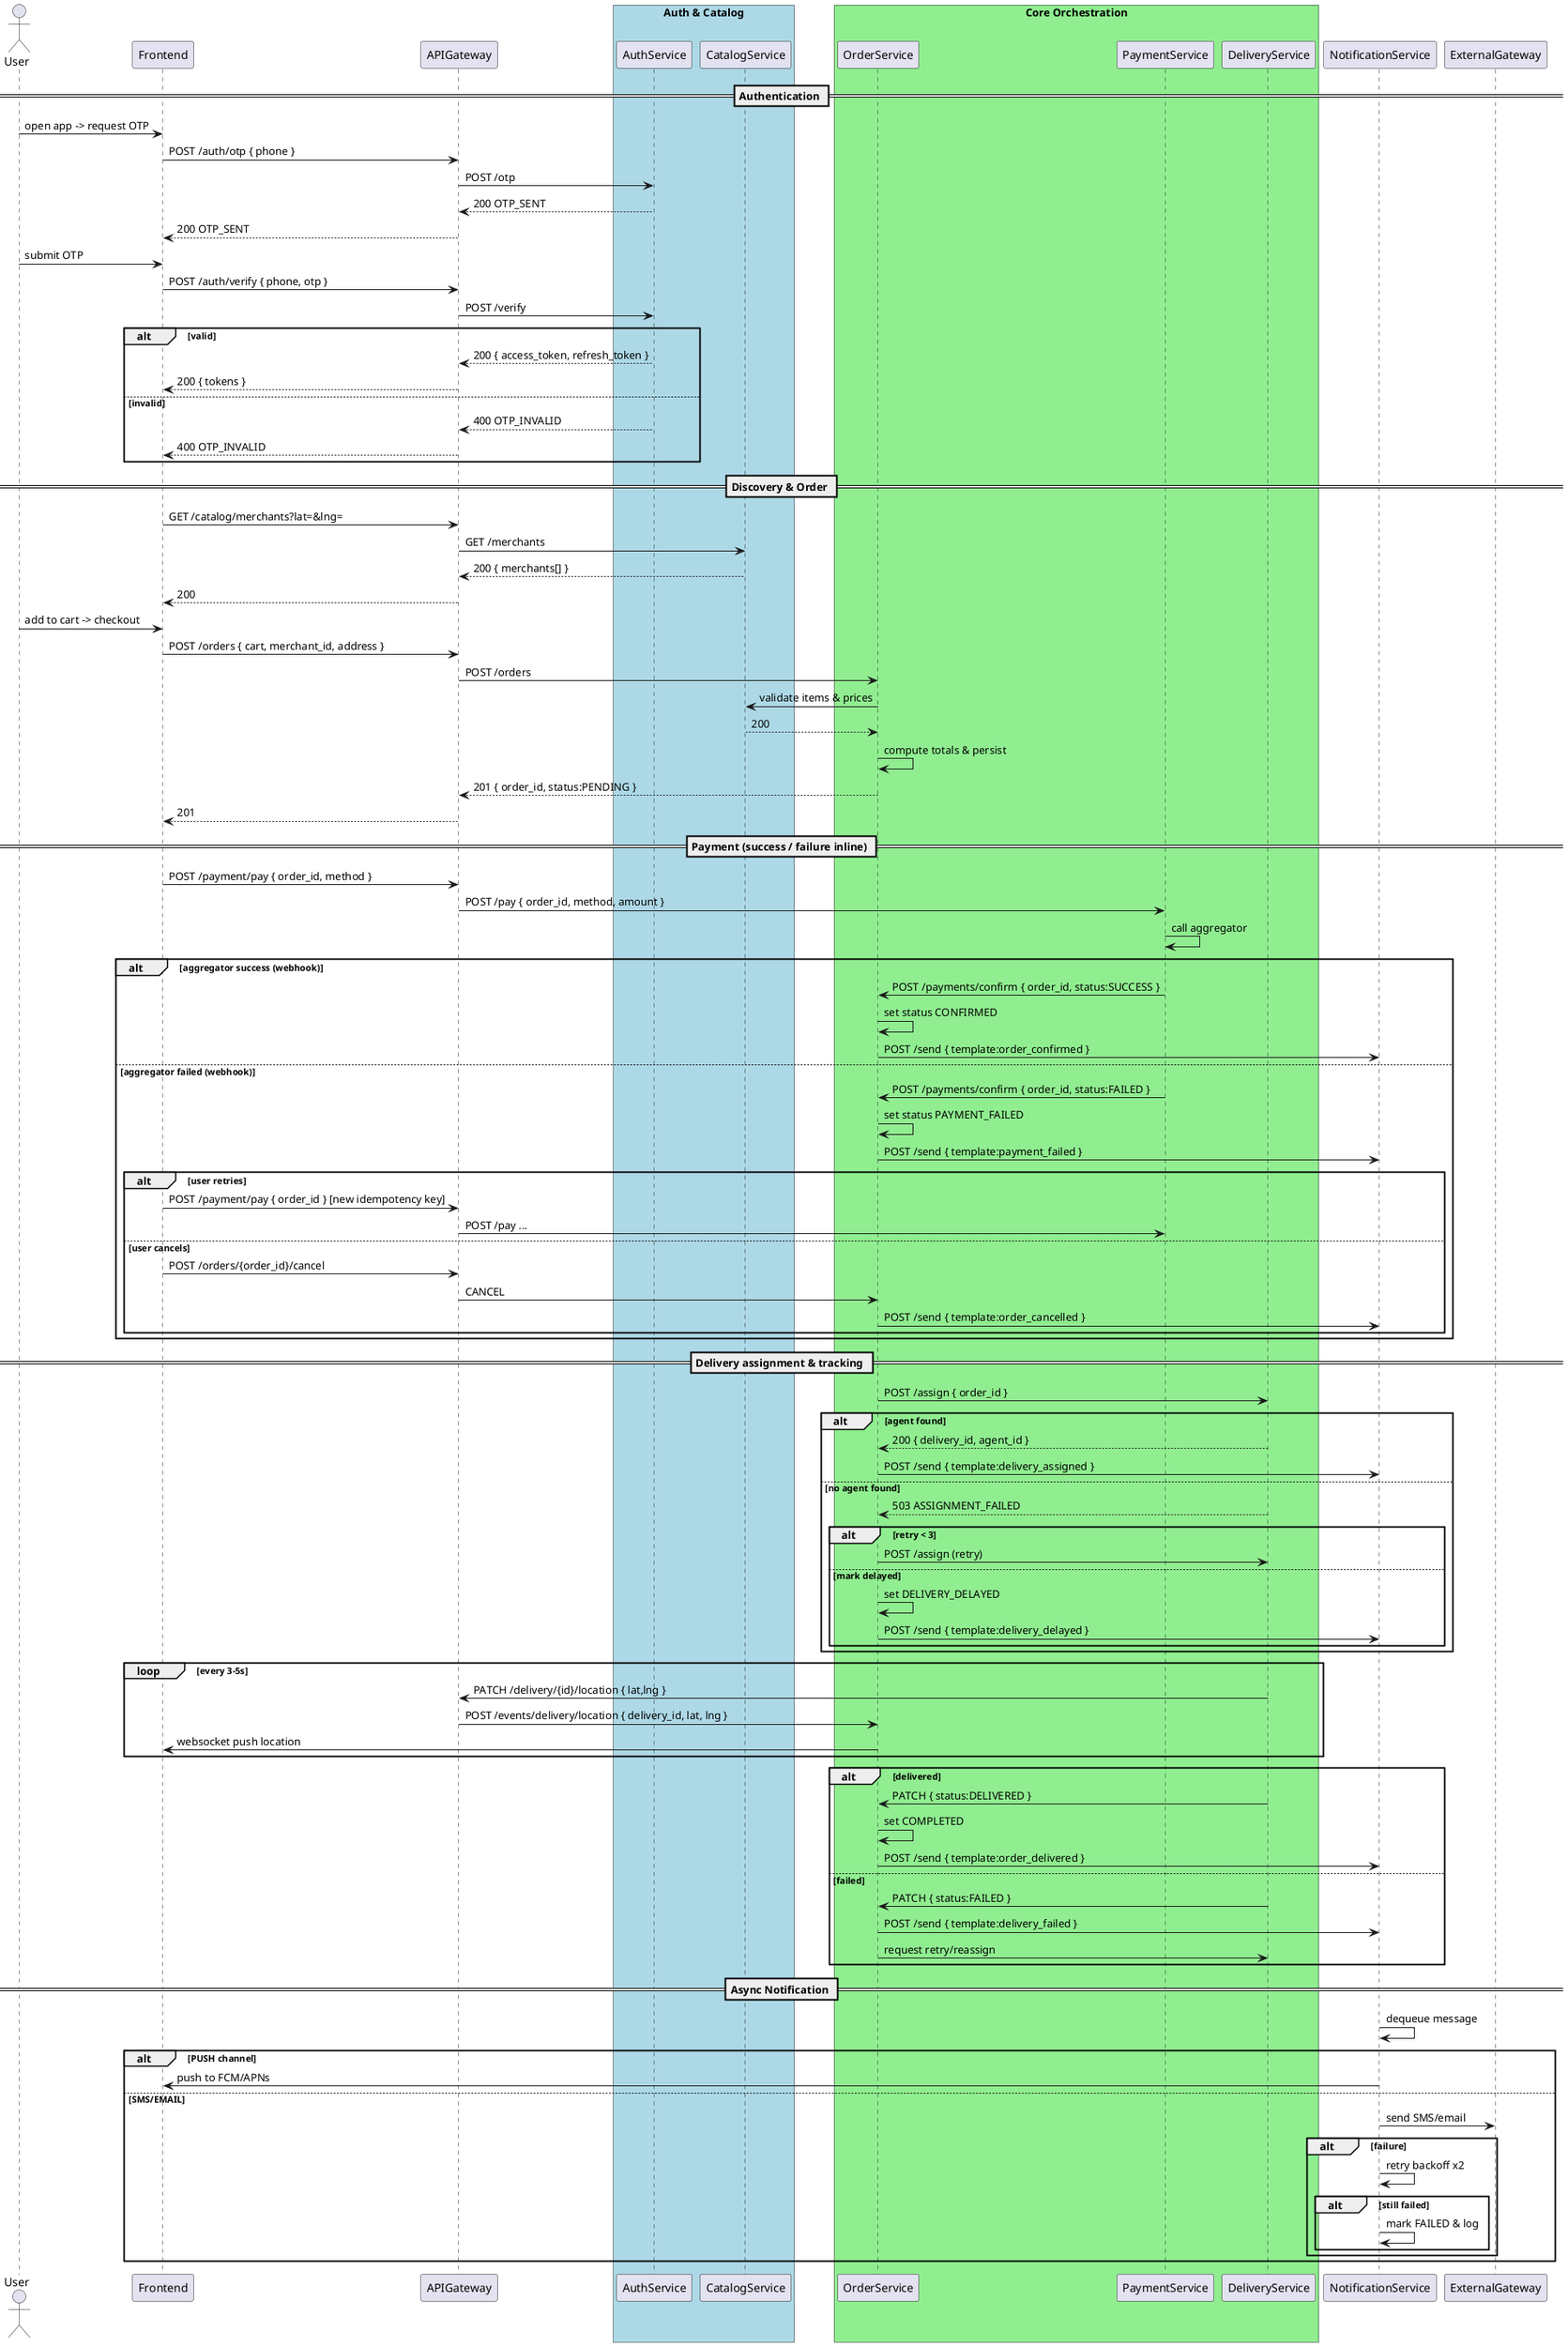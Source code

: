 @startuml
' Corrected version (no syntax error)

actor User
participant Frontend
participant APIGateway

box "Auth & Catalog" #LightBlue
  participant AuthService
  participant CatalogService
end box

box "Core Orchestration" #LightGreen
  participant OrderService
  participant PaymentService
  participant DeliveryService
end box

participant NotificationService

== Authentication ==
User -> Frontend : open app -> request OTP
Frontend -> APIGateway : POST /auth/otp { phone }
APIGateway -> AuthService : POST /otp
AuthService --> APIGateway : 200 OTP_SENT
APIGateway --> Frontend : 200 OTP_SENT

User -> Frontend : submit OTP
Frontend -> APIGateway : POST /auth/verify { phone, otp }
APIGateway -> AuthService : POST /verify
alt valid
  AuthService --> APIGateway : 200 { access_token, refresh_token }
  APIGateway --> Frontend : 200 { tokens }
else invalid
  AuthService --> APIGateway : 400 OTP_INVALID
  APIGateway --> Frontend : 400 OTP_INVALID
end

== Discovery & Order ==
Frontend -> APIGateway : GET /catalog/merchants?lat=&lng=
APIGateway -> CatalogService : GET /merchants
CatalogService --> APIGateway : 200 { merchants[] }
APIGateway --> Frontend : 200

User -> Frontend : add to cart -> checkout
Frontend -> APIGateway : POST /orders { cart, merchant_id, address }
APIGateway -> OrderService : POST /orders
OrderService -> CatalogService : validate items & prices
CatalogService --> OrderService : 200
OrderService -> OrderService : compute totals & persist
OrderService --> APIGateway : 201 { order_id, status:PENDING }
APIGateway --> Frontend : 201

== Payment (success / failure inline) ==
Frontend -> APIGateway : POST /payment/pay { order_id, method }
APIGateway -> PaymentService : POST /pay { order_id, method, amount }
PaymentService -> PaymentService : call aggregator
alt aggregator success (webhook)
  PaymentService -> OrderService : POST /payments/confirm { order_id, status:SUCCESS }
  OrderService -> OrderService : set status CONFIRMED
  OrderService -> NotificationService : POST /send { template:order_confirmed }
else aggregator failed (webhook)
  PaymentService -> OrderService : POST /payments/confirm { order_id, status:FAILED }
  OrderService -> OrderService : set status PAYMENT_FAILED
  OrderService -> NotificationService : POST /send { template:payment_failed }
  alt user retries
    Frontend -> APIGateway : POST /payment/pay { order_id } [new idempotency key]
    APIGateway -> PaymentService : POST /pay ...
  else user cancels
    Frontend -> APIGateway : POST /orders/{order_id}/cancel
    APIGateway -> OrderService : CANCEL
    OrderService -> NotificationService : POST /send { template:order_cancelled }
  end
end

== Delivery assignment & tracking ==
OrderService -> DeliveryService : POST /assign { order_id }
alt agent found
  DeliveryService --> OrderService : 200 { delivery_id, agent_id }
  OrderService -> NotificationService : POST /send { template:delivery_assigned }
else no agent found
  DeliveryService --> OrderService : 503 ASSIGNMENT_FAILED
  alt retry < 3
    OrderService -> DeliveryService : POST /assign (retry)
  else mark delayed
    OrderService -> OrderService : set DELIVERY_DELAYED
    OrderService -> NotificationService : POST /send { template:delivery_delayed }
  end
end

loop every 3-5s
  DeliveryService -> APIGateway : PATCH /delivery/{id}/location { lat,lng }
  APIGateway -> OrderService : POST /events/delivery/location { delivery_id, lat, lng }
  OrderService -> Frontend : websocket push location
end

alt delivered
  DeliveryService -> OrderService : PATCH { status:DELIVERED }
  OrderService -> OrderService : set COMPLETED
  OrderService -> NotificationService : POST /send { template:order_delivered }
else failed
  DeliveryService -> OrderService : PATCH { status:FAILED }
  OrderService -> NotificationService : POST /send { template:delivery_failed }
  OrderService -> DeliveryService : request retry/reassign
end

== Async Notification ==
NotificationService -> NotificationService : dequeue message
alt PUSH channel
  NotificationService -> Frontend : push to FCM/APNs
else SMS/EMAIL
  NotificationService -> ExternalGateway : send SMS/email
  alt failure
    NotificationService -> NotificationService : retry backoff x2
    alt still failed
      NotificationService -> NotificationService : mark FAILED & log
    end
  end
end

@enduml
